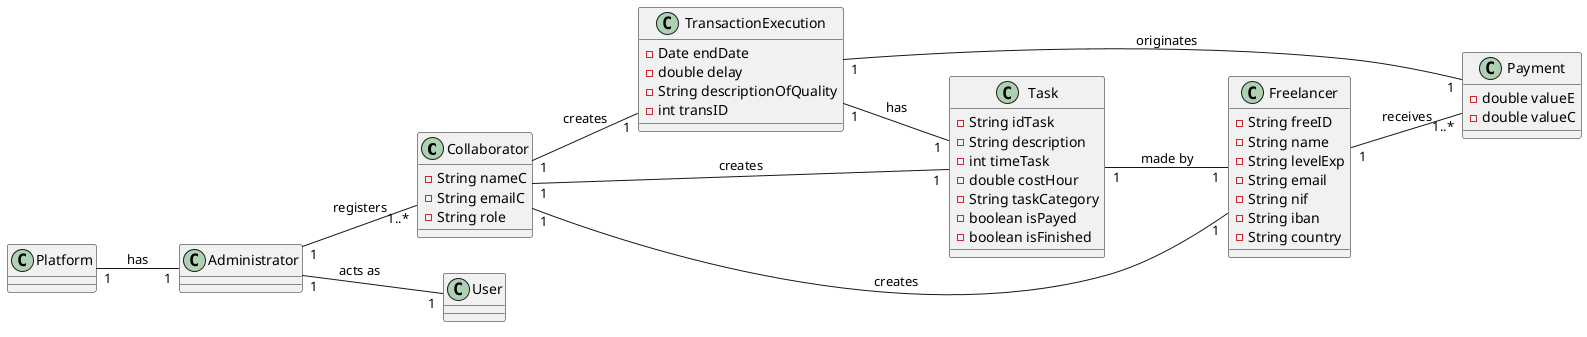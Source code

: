 @startuml
left to right direction

class Collaborator{
  -String nameC
  -String emailC
  -String role
  }

class TransactionExecution {
  -Date endDate
  -double delay
  -String descriptionOfQuality
  -int transID
  }

class Task{
  -String idTask
  -String description
  -int timeTask
  -double costHour
  -String taskCategory
  -boolean isPayed
  -boolean isFinished
  }

class Payment{
  -double valueE
  -double valueC
}

class Freelancer {
  -String freeID
  -String name
  -String levelExp
  -String email
  -String nif
  -String iban
  -String country
}


Platform "1" -- "1" Administrator : has

Administrator "1" -- "1" User : acts as
Administrator "1" -- "1..*" Collaborator : registers

Collaborator "1" -- "1" TransactionExecution: creates
Collaborator "1" -- "1" Freelancer: creates
Collaborator "1" -- "1" Task: creates

TransactionExecution "1" -- "1" Task: has
TransactionExecution "1" -- "1" Payment: originates

Task "1" -- "1" Freelancer: made by

Freelancer "1" -- "1..*" Payment: receives


@enduml